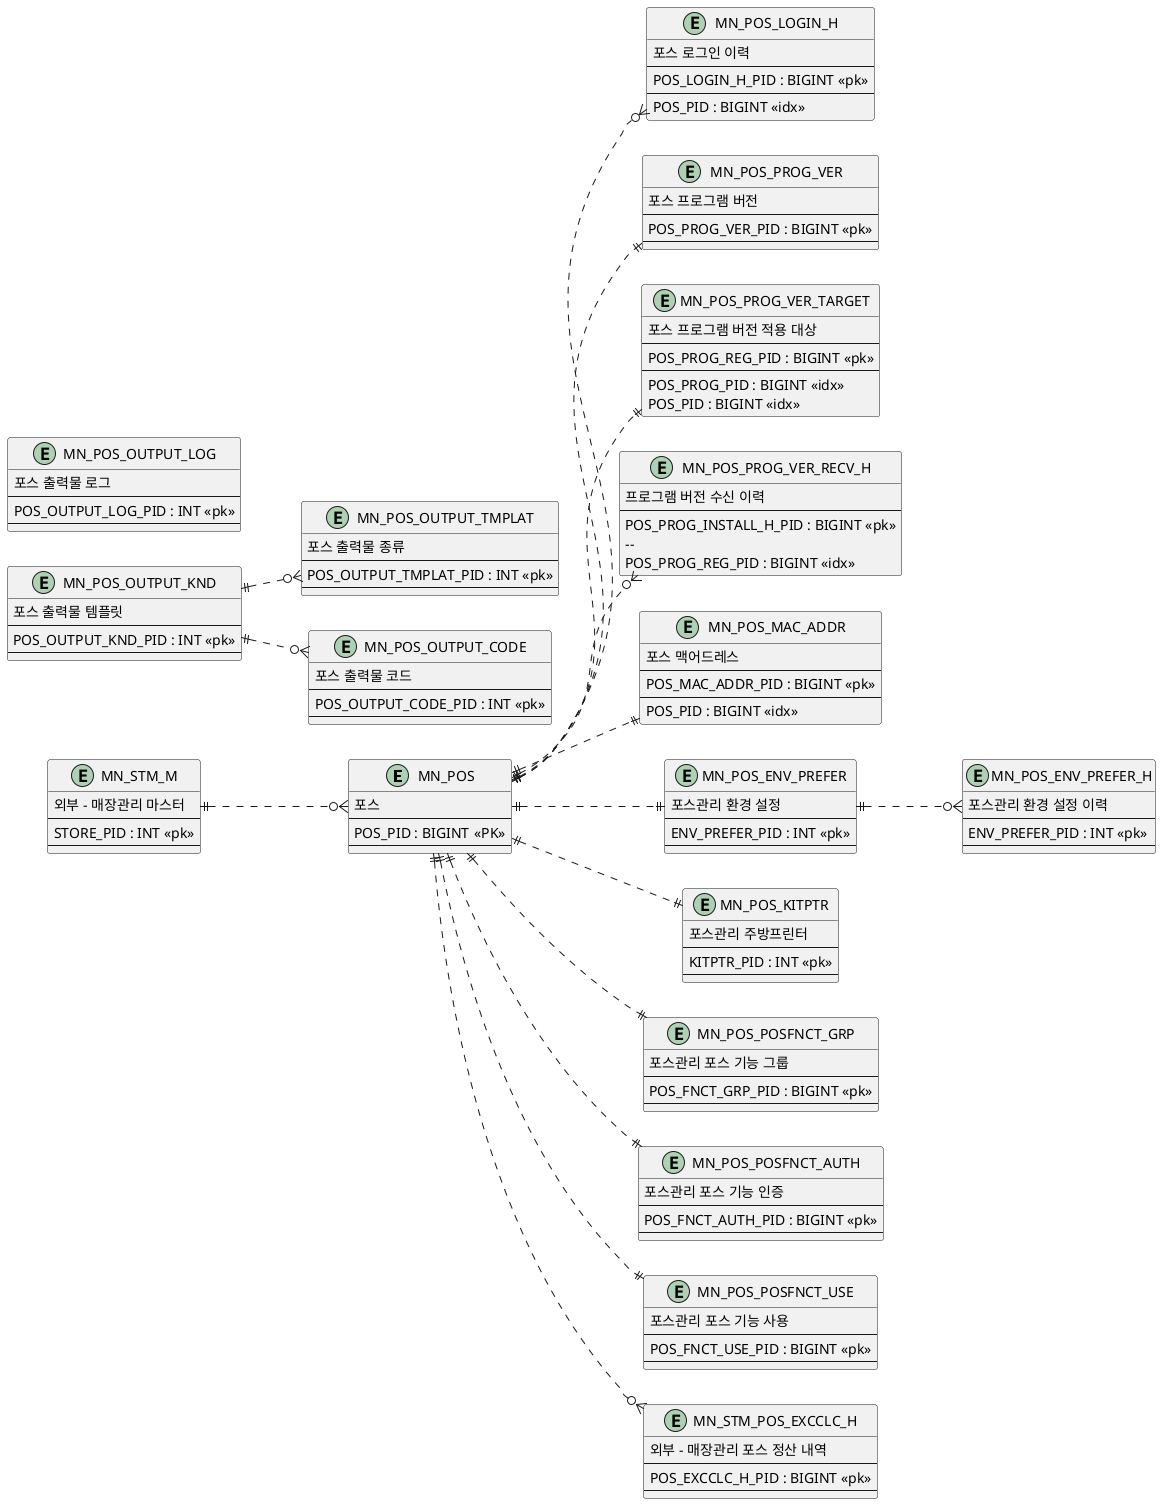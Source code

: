 @startuml 

 left to right direction

 entity "MN_POS" as mnPos {
  포스
  --
 	POS_PID : BIGINT	 <<PK>>
 	--
 }

 entity "MN_POS_LOGIN_H" as mnPosLoginH {
  포스 로그인 이력
  --
  POS_LOGIN_H_PID : BIGINT <<pk>>
  --
  POS_PID : BIGINT <<idx>>
 }

 entity "MN_POS_PROG_VER" as mnPosProgVer {
   포스 프로그램 버전
   --
   POS_PROG_VER_PID : BIGINT <<pk>>
   --
 }

 ' 테이블 명 변경 MN_POS_PROG_TARGET -> MN_POS_PROG_VER_TARGET
 entity "MN_POS_PROG_VER_TARGET" as mnPosProgVerTarget {
   포스 프로그램 버전 적용 대상
   --
   POS_PROG_REG_PID : BIGINT <<pk>>
   --
   POS_PROG_PID : BIGINT <<idx>>
   POS_PID : BIGINT <<idx>>
 }

 ' 테이블 명 변경 MN_POS_PROG_RECV_H -> MN_POS_PROG_VER_RECV_H
 entity "MN_POS_PROG_VER_RECV_H" as mnPosProgVerRecvH {
  프로그램 버전 수신 이력
  --
   POS_PROG_INSTALL_H_PID : BIGINT <<pk>>
   --
   POS_PROG_REG_PID : BIGINT <<idx>>
 }

' 포스 맥어드레스
entity "MN_POS_MAC_ADDR" as mnPosMacAddr {
  포스 맥어드레스
  --
  POS_MAC_ADDR_PID : BIGINT <<pk>>
  --
  POS_PID : BIGINT <<idx>>
}

entity "MN_POS_ENV_PREFER" as mnStmEnvPrefer {
  포스관리 환경 설정
  --
  ENV_PREFER_PID : INT <<pk>>
  --
}

entity "MN_POS_ENV_PREFER_H" as mnStmEnvPreferH {
  포스관리 환경 설정 이력
  --
  ENV_PREFER_PID : INT <<pk>>
  --
}

entity "MN_POS_KITPTR" as mnStmKitptr{
  포스관리 주방프린터
  --
  KITPTR_PID : INT <<pk>>
  --
}

entity "MN_POS_POSFNCT_GRP" as mnStmPosFnctGrp {
  포스관리 포스 기능 그룹
  --
  POS_FNCT_GRP_PID : BIGINT <<pk>>
  --
}

entity "MN_POS_POSFNCT_AUTH" as mnStmFnctAuth {
  포스관리 포스 기능 인증
  --
  POS_FNCT_AUTH_PID : BIGINT <<pk>>
  --
}

entity "MN_POS_POSFNCT_USE" as mnStmPosFnctUse {
  포스관리 포스 기능 사용
  --
  POS_FNCT_USE_PID : BIGINT <<pk>>
  --
}

entity "MN_POS_OUTPUT_KND" as mnPosOutputKnd {
  포스 출력물 템플릿
  --
  POS_OUTPUT_KND_PID : INT <<pk>>
  --
}

entity "MN_POS_OUTPUT_TMPLAT" as mnPosOutputTmplat {
  포스 출력물 종류
  --
  POS_OUTPUT_TMPLAT_PID : INT <<pk>>
  --
}

entity "MN_POS_OUTPUT_CODE" as mnPosOutputCode {
  포스 출력물 코드
  --
  POS_OUTPUT_CODE_PID : INT <<pk>>
  --
}

entity "MN_POS_OUTPUT_LOG" as mnPosOutputLog {
  포스 출력물 로그
  --
  POS_OUTPUT_LOG_PID : INT <<pk>>
  --
}

'========================================외부 도메인================================================
entity "MN_STM_M" as mnStmM {
  외부 - 매장관리 마스터
  --
  STORE_PID : INT <<pk>>
  --
}
entity "MN_STM_POS_EXCCLC_H" as mnStmPosExcclc {
  외부 - 매장관리 포스 정산 내역
  --
  POS_EXCCLC_H_PID : BIGINT <<pk>>
  --
}


'========================================ERD DIAGRAM===============================================
mnPos ||..o{ mnPosLoginH
mnPos ||..|| mnPosProgVerTarget
mnPos ||..o{ mnPosProgVerRecvH
mnPos ||..|| mnPosMacAddr
mnPos ||..|| mnPosProgVer

mnPos ||..|| mnStmEnvPrefer
mnStmEnvPrefer ||..o{ mnStmEnvPreferH
mnPos ||..|| mnStmKitptr
mnPos ||..|| mnStmPosFnctGrp
mnPos ||..|| mnStmFnctAuth
mnPos ||..|| mnStmPosFnctUse

mnPosOutputKnd ||..o{ mnPosOutputTmplat
mnPosOutputKnd ||..o{ mnPosOutputCode

mnStmM ||..o{ mnPos
mnPos ||..o{ mnStmPosExcclc


@enduml